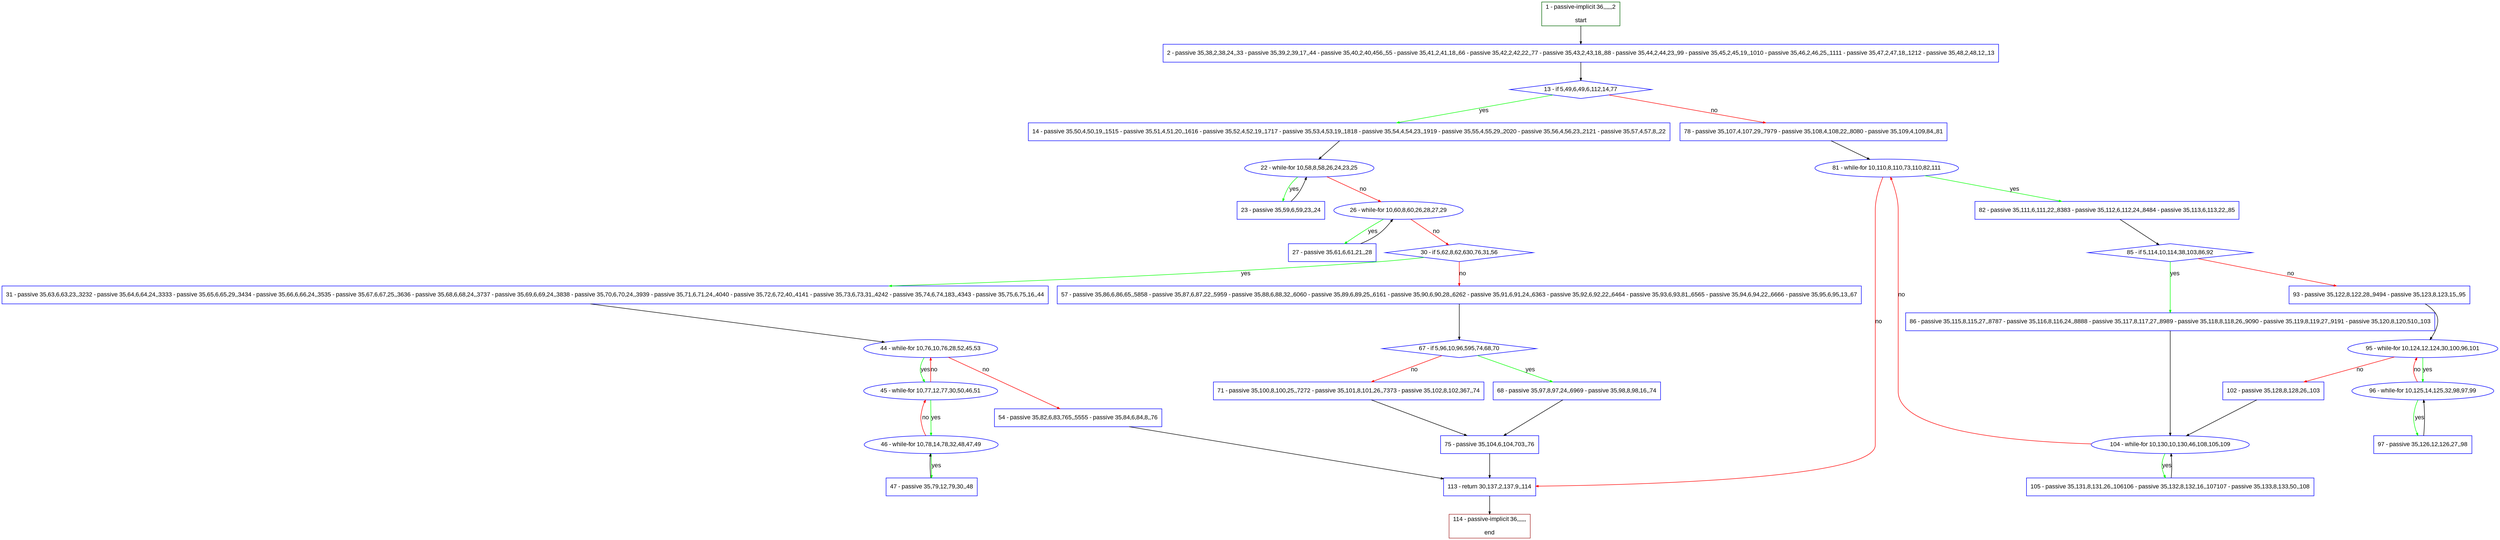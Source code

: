 digraph "" {
  graph [pack="true", label="", fontsize="12", packmode="clust", fontname="Arial", fillcolor="#FFFFCC", bgcolor="white", style="rounded,filled", compound="true"];
  node [node_initialized="no", label="", color="grey", fontsize="12", fillcolor="white", fontname="Arial", style="filled", shape="rectangle", compound="true", fixedsize="false"];
  edge [fontcolor="black", arrowhead="normal", arrowtail="none", arrowsize="0.5", ltail="", label="", color="black", fontsize="12", lhead="", fontname="Arial", dir="forward", compound="true"];
  __N1 [label="2 - passive 35,38,2,38,24,,33 - passive 35,39,2,39,17,,44 - passive 35,40,2,40,456,,55 - passive 35,41,2,41,18,,66 - passive 35,42,2,42,22,,77 - passive 35,43,2,43,18,,88 - passive 35,44,2,44,23,,99 - passive 35,45,2,45,19,,1010 - passive 35,46,2,46,25,,1111 - passive 35,47,2,47,18,,1212 - passive 35,48,2,48,12,,13", color="#0000ff", fillcolor="#ffffff", style="filled", shape="box"];
  __N2 [label="1 - passive-implicit 36,,,,,,2\n\nstart", color="#006400", fillcolor="#ffffff", style="filled", shape="box"];
  __N3 [label="13 - if 5,49,6,49,6,112,14,77", color="#0000ff", fillcolor="#ffffff", style="filled", shape="diamond"];
  __N4 [label="14 - passive 35,50,4,50,19,,1515 - passive 35,51,4,51,20,,1616 - passive 35,52,4,52,19,,1717 - passive 35,53,4,53,19,,1818 - passive 35,54,4,54,23,,1919 - passive 35,55,4,55,29,,2020 - passive 35,56,4,56,23,,2121 - passive 35,57,4,57,8,,22", color="#0000ff", fillcolor="#ffffff", style="filled", shape="box"];
  __N5 [label="78 - passive 35,107,4,107,29,,7979 - passive 35,108,4,108,22,,8080 - passive 35,109,4,109,84,,81", color="#0000ff", fillcolor="#ffffff", style="filled", shape="box"];
  __N6 [label="22 - while-for 10,58,8,58,26,24,23,25", color="#0000ff", fillcolor="#ffffff", style="filled", shape="oval"];
  __N7 [label="23 - passive 35,59,6,59,23,,24", color="#0000ff", fillcolor="#ffffff", style="filled", shape="box"];
  __N8 [label="26 - while-for 10,60,8,60,26,28,27,29", color="#0000ff", fillcolor="#ffffff", style="filled", shape="oval"];
  __N9 [label="27 - passive 35,61,6,61,21,,28", color="#0000ff", fillcolor="#ffffff", style="filled", shape="box"];
  __N10 [label="30 - if 5,62,8,62,630,76,31,56", color="#0000ff", fillcolor="#ffffff", style="filled", shape="diamond"];
  __N11 [label="31 - passive 35,63,6,63,23,,3232 - passive 35,64,6,64,24,,3333 - passive 35,65,6,65,29,,3434 - passive 35,66,6,66,24,,3535 - passive 35,67,6,67,25,,3636 - passive 35,68,6,68,24,,3737 - passive 35,69,6,69,24,,3838 - passive 35,70,6,70,24,,3939 - passive 35,71,6,71,24,,4040 - passive 35,72,6,72,40,,4141 - passive 35,73,6,73,31,,4242 - passive 35,74,6,74,183,,4343 - passive 35,75,6,75,16,,44", color="#0000ff", fillcolor="#ffffff", style="filled", shape="box"];
  __N12 [label="57 - passive 35,86,6,86,65,,5858 - passive 35,87,6,87,22,,5959 - passive 35,88,6,88,32,,6060 - passive 35,89,6,89,25,,6161 - passive 35,90,6,90,28,,6262 - passive 35,91,6,91,24,,6363 - passive 35,92,6,92,22,,6464 - passive 35,93,6,93,81,,6565 - passive 35,94,6,94,22,,6666 - passive 35,95,6,95,13,,67", color="#0000ff", fillcolor="#ffffff", style="filled", shape="box"];
  __N13 [label="44 - while-for 10,76,10,76,28,52,45,53", color="#0000ff", fillcolor="#ffffff", style="filled", shape="oval"];
  __N14 [label="45 - while-for 10,77,12,77,30,50,46,51", color="#0000ff", fillcolor="#ffffff", style="filled", shape="oval"];
  __N15 [label="54 - passive 35,82,6,83,765,,5555 - passive 35,84,6,84,8,,76", color="#0000ff", fillcolor="#ffffff", style="filled", shape="box"];
  __N16 [label="46 - while-for 10,78,14,78,32,48,47,49", color="#0000ff", fillcolor="#ffffff", style="filled", shape="oval"];
  __N17 [label="47 - passive 35,79,12,79,30,,48", color="#0000ff", fillcolor="#ffffff", style="filled", shape="box"];
  __N18 [label="113 - return 30,137,2,137,9,,114", color="#0000ff", fillcolor="#ffffff", style="filled", shape="box"];
  __N19 [label="67 - if 5,96,10,96,595,74,68,70", color="#0000ff", fillcolor="#ffffff", style="filled", shape="diamond"];
  __N20 [label="68 - passive 35,97,8,97,24,,6969 - passive 35,98,8,98,16,,74", color="#0000ff", fillcolor="#ffffff", style="filled", shape="box"];
  __N21 [label="71 - passive 35,100,8,100,25,,7272 - passive 35,101,8,101,26,,7373 - passive 35,102,8,102,367,,74", color="#0000ff", fillcolor="#ffffff", style="filled", shape="box"];
  __N22 [label="75 - passive 35,104,6,104,703,,76", color="#0000ff", fillcolor="#ffffff", style="filled", shape="box"];
  __N23 [label="81 - while-for 10,110,8,110,73,110,82,111", color="#0000ff", fillcolor="#ffffff", style="filled", shape="oval"];
  __N24 [label="82 - passive 35,111,6,111,22,,8383 - passive 35,112,6,112,24,,8484 - passive 35,113,6,113,22,,85", color="#0000ff", fillcolor="#ffffff", style="filled", shape="box"];
  __N25 [label="85 - if 5,114,10,114,38,103,86,92", color="#0000ff", fillcolor="#ffffff", style="filled", shape="diamond"];
  __N26 [label="86 - passive 35,115,8,115,27,,8787 - passive 35,116,8,116,24,,8888 - passive 35,117,8,117,27,,8989 - passive 35,118,8,118,26,,9090 - passive 35,119,8,119,27,,9191 - passive 35,120,8,120,510,,103", color="#0000ff", fillcolor="#ffffff", style="filled", shape="box"];
  __N27 [label="93 - passive 35,122,8,122,28,,9494 - passive 35,123,8,123,15,,95", color="#0000ff", fillcolor="#ffffff", style="filled", shape="box"];
  __N28 [label="104 - while-for 10,130,10,130,46,108,105,109", color="#0000ff", fillcolor="#ffffff", style="filled", shape="oval"];
  __N29 [label="95 - while-for 10,124,12,124,30,100,96,101", color="#0000ff", fillcolor="#ffffff", style="filled", shape="oval"];
  __N30 [label="96 - while-for 10,125,14,125,32,98,97,99", color="#0000ff", fillcolor="#ffffff", style="filled", shape="oval"];
  __N31 [label="102 - passive 35,128,8,128,26,,103", color="#0000ff", fillcolor="#ffffff", style="filled", shape="box"];
  __N32 [label="97 - passive 35,126,12,126,27,,98", color="#0000ff", fillcolor="#ffffff", style="filled", shape="box"];
  __N33 [label="105 - passive 35,131,8,131,26,,106106 - passive 35,132,8,132,16,,107107 - passive 35,133,8,133,50,,108", color="#0000ff", fillcolor="#ffffff", style="filled", shape="box"];
  __N34 [label="114 - passive-implicit 36,,,,,,\n\nend", color="#a52a2a", fillcolor="#ffffff", style="filled", shape="box"];
  __N2 -> __N1 [arrowhead="normal", arrowtail="none", color="#000000", label="", dir="forward"];
  __N1 -> __N3 [arrowhead="normal", arrowtail="none", color="#000000", label="", dir="forward"];
  __N3 -> __N4 [arrowhead="normal", arrowtail="none", color="#00ff00", label="yes", dir="forward"];
  __N3 -> __N5 [arrowhead="normal", arrowtail="none", color="#ff0000", label="no", dir="forward"];
  __N4 -> __N6 [arrowhead="normal", arrowtail="none", color="#000000", label="", dir="forward"];
  __N6 -> __N7 [arrowhead="normal", arrowtail="none", color="#00ff00", label="yes", dir="forward"];
  __N7 -> __N6 [arrowhead="normal", arrowtail="none", color="#000000", label="", dir="forward"];
  __N6 -> __N8 [arrowhead="normal", arrowtail="none", color="#ff0000", label="no", dir="forward"];
  __N8 -> __N9 [arrowhead="normal", arrowtail="none", color="#00ff00", label="yes", dir="forward"];
  __N9 -> __N8 [arrowhead="normal", arrowtail="none", color="#000000", label="", dir="forward"];
  __N8 -> __N10 [arrowhead="normal", arrowtail="none", color="#ff0000", label="no", dir="forward"];
  __N10 -> __N11 [arrowhead="normal", arrowtail="none", color="#00ff00", label="yes", dir="forward"];
  __N10 -> __N12 [arrowhead="normal", arrowtail="none", color="#ff0000", label="no", dir="forward"];
  __N11 -> __N13 [arrowhead="normal", arrowtail="none", color="#000000", label="", dir="forward"];
  __N13 -> __N14 [arrowhead="normal", arrowtail="none", color="#00ff00", label="yes", dir="forward"];
  __N14 -> __N13 [arrowhead="normal", arrowtail="none", color="#ff0000", label="no", dir="forward"];
  __N13 -> __N15 [arrowhead="normal", arrowtail="none", color="#ff0000", label="no", dir="forward"];
  __N14 -> __N16 [arrowhead="normal", arrowtail="none", color="#00ff00", label="yes", dir="forward"];
  __N16 -> __N14 [arrowhead="normal", arrowtail="none", color="#ff0000", label="no", dir="forward"];
  __N16 -> __N17 [arrowhead="normal", arrowtail="none", color="#00ff00", label="yes", dir="forward"];
  __N17 -> __N16 [arrowhead="normal", arrowtail="none", color="#000000", label="", dir="forward"];
  __N15 -> __N18 [arrowhead="normal", arrowtail="none", color="#000000", label="", dir="forward"];
  __N12 -> __N19 [arrowhead="normal", arrowtail="none", color="#000000", label="", dir="forward"];
  __N19 -> __N20 [arrowhead="normal", arrowtail="none", color="#00ff00", label="yes", dir="forward"];
  __N19 -> __N21 [arrowhead="normal", arrowtail="none", color="#ff0000", label="no", dir="forward"];
  __N20 -> __N22 [arrowhead="normal", arrowtail="none", color="#000000", label="", dir="forward"];
  __N21 -> __N22 [arrowhead="normal", arrowtail="none", color="#000000", label="", dir="forward"];
  __N22 -> __N18 [arrowhead="normal", arrowtail="none", color="#000000", label="", dir="forward"];
  __N5 -> __N23 [arrowhead="normal", arrowtail="none", color="#000000", label="", dir="forward"];
  __N23 -> __N24 [arrowhead="normal", arrowtail="none", color="#00ff00", label="yes", dir="forward"];
  __N23 -> __N18 [arrowhead="normal", arrowtail="none", color="#ff0000", label="no", dir="forward"];
  __N24 -> __N25 [arrowhead="normal", arrowtail="none", color="#000000", label="", dir="forward"];
  __N25 -> __N26 [arrowhead="normal", arrowtail="none", color="#00ff00", label="yes", dir="forward"];
  __N25 -> __N27 [arrowhead="normal", arrowtail="none", color="#ff0000", label="no", dir="forward"];
  __N26 -> __N28 [arrowhead="normal", arrowtail="none", color="#000000", label="", dir="forward"];
  __N27 -> __N29 [arrowhead="normal", arrowtail="none", color="#000000", label="", dir="forward"];
  __N29 -> __N30 [arrowhead="normal", arrowtail="none", color="#00ff00", label="yes", dir="forward"];
  __N30 -> __N29 [arrowhead="normal", arrowtail="none", color="#ff0000", label="no", dir="forward"];
  __N29 -> __N31 [arrowhead="normal", arrowtail="none", color="#ff0000", label="no", dir="forward"];
  __N30 -> __N32 [arrowhead="normal", arrowtail="none", color="#00ff00", label="yes", dir="forward"];
  __N32 -> __N30 [arrowhead="normal", arrowtail="none", color="#000000", label="", dir="forward"];
  __N31 -> __N28 [arrowhead="normal", arrowtail="none", color="#000000", label="", dir="forward"];
  __N28 -> __N23 [arrowhead="normal", arrowtail="none", color="#ff0000", label="no", dir="forward"];
  __N28 -> __N33 [arrowhead="normal", arrowtail="none", color="#00ff00", label="yes", dir="forward"];
  __N33 -> __N28 [arrowhead="normal", arrowtail="none", color="#000000", label="", dir="forward"];
  __N18 -> __N34 [arrowhead="normal", arrowtail="none", color="#000000", label="", dir="forward"];
}
